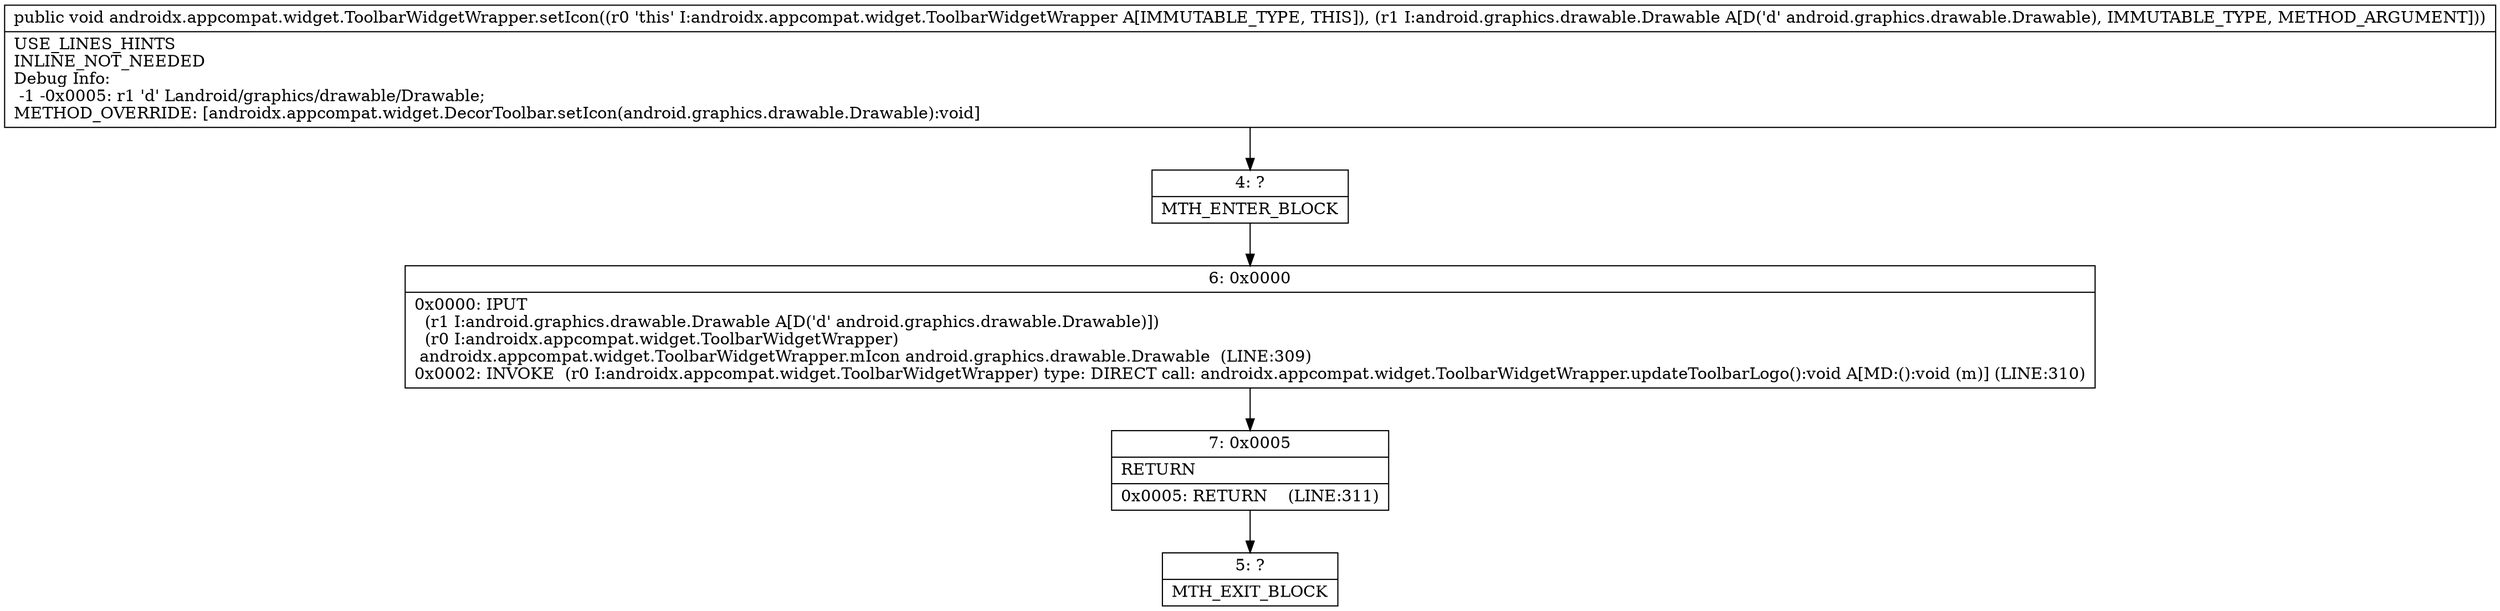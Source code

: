 digraph "CFG forandroidx.appcompat.widget.ToolbarWidgetWrapper.setIcon(Landroid\/graphics\/drawable\/Drawable;)V" {
Node_4 [shape=record,label="{4\:\ ?|MTH_ENTER_BLOCK\l}"];
Node_6 [shape=record,label="{6\:\ 0x0000|0x0000: IPUT  \l  (r1 I:android.graphics.drawable.Drawable A[D('d' android.graphics.drawable.Drawable)])\l  (r0 I:androidx.appcompat.widget.ToolbarWidgetWrapper)\l androidx.appcompat.widget.ToolbarWidgetWrapper.mIcon android.graphics.drawable.Drawable  (LINE:309)\l0x0002: INVOKE  (r0 I:androidx.appcompat.widget.ToolbarWidgetWrapper) type: DIRECT call: androidx.appcompat.widget.ToolbarWidgetWrapper.updateToolbarLogo():void A[MD:():void (m)] (LINE:310)\l}"];
Node_7 [shape=record,label="{7\:\ 0x0005|RETURN\l|0x0005: RETURN    (LINE:311)\l}"];
Node_5 [shape=record,label="{5\:\ ?|MTH_EXIT_BLOCK\l}"];
MethodNode[shape=record,label="{public void androidx.appcompat.widget.ToolbarWidgetWrapper.setIcon((r0 'this' I:androidx.appcompat.widget.ToolbarWidgetWrapper A[IMMUTABLE_TYPE, THIS]), (r1 I:android.graphics.drawable.Drawable A[D('d' android.graphics.drawable.Drawable), IMMUTABLE_TYPE, METHOD_ARGUMENT]))  | USE_LINES_HINTS\lINLINE_NOT_NEEDED\lDebug Info:\l  \-1 \-0x0005: r1 'd' Landroid\/graphics\/drawable\/Drawable;\lMETHOD_OVERRIDE: [androidx.appcompat.widget.DecorToolbar.setIcon(android.graphics.drawable.Drawable):void]\l}"];
MethodNode -> Node_4;Node_4 -> Node_6;
Node_6 -> Node_7;
Node_7 -> Node_5;
}

